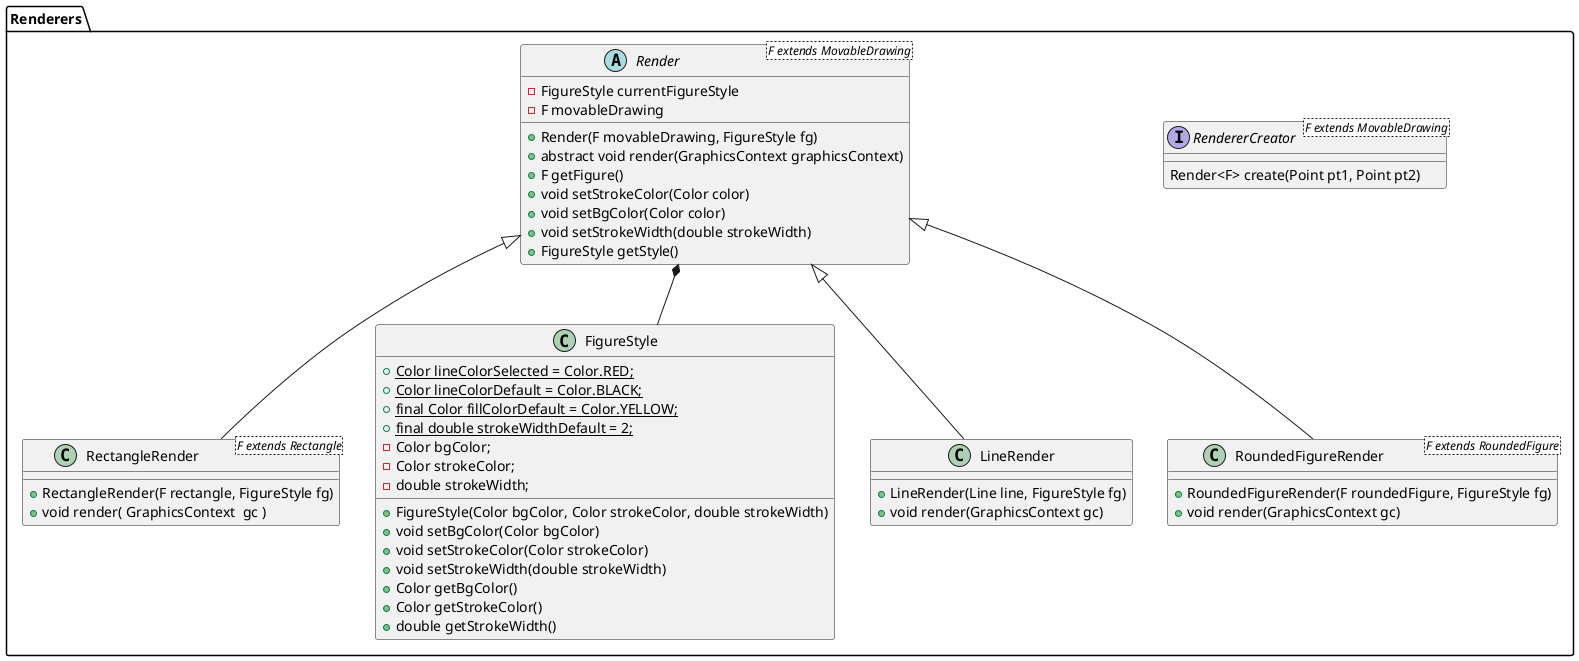 @startuml
'https://plantuml.com/sequence-diagram

package Renderers{

interface RendererCreator<F extends MovableDrawing> {
    Render<F> create(Point pt1, Point pt2)
}

abstract class Render<F extends MovableDrawing> {
    -FigureStyle currentFigureStyle
    -F movableDrawing

   +Render(F movableDrawing, FigureStyle fg)
   +abstract void render(GraphicsContext graphicsContext)
   +F getFigure()
   +void setStrokeColor(Color color)
   +void setBgColor(Color color)
   +void setStrokeWidth(double strokeWidth)
   +FigureStyle getStyle()
}

class RectangleRender<F extends Rectangle> extends Render {

    +RectangleRender(F rectangle, FigureStyle fg)
    +void render( GraphicsContext  gc )
}

Render *-- FigureStyle

class LineRender extends Render{
    +LineRender(Line line, FigureStyle fg)
    +void render(GraphicsContext gc)
}

class RoundedFigureRender<F extends RoundedFigure> extends Render {
    + RoundedFigureRender(F roundedFigure, FigureStyle fg)
    + void render(GraphicsContext gc)
}

class FigureStyle {

    +{static} Color lineColorSelected = Color.RED;
    +{static} Color lineColorDefault = Color.BLACK;
    +{static} final Color fillColorDefault = Color.YELLOW;
    +{static} final double strokeWidthDefault = 2;
    - Color bgColor;
    - Color strokeColor;
    - double strokeWidth;


    + FigureStyle(Color bgColor, Color strokeColor, double strokeWidth)
    + void setBgColor(Color bgColor)
    + void setStrokeColor(Color strokeColor)
    + void setStrokeWidth(double strokeWidth)
    + Color getBgColor()
    + Color getStrokeColor()
    + double getStrokeWidth()
}
}
@enduml